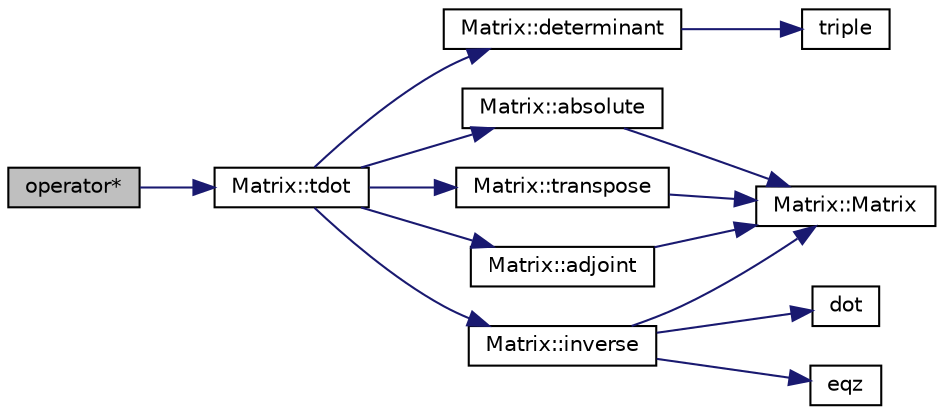digraph "operator*"
{
  edge [fontname="Helvetica",fontsize="10",labelfontname="Helvetica",labelfontsize="10"];
  node [fontname="Helvetica",fontsize="10",shape=record];
  rankdir="LR";
  Node1 [label="operator*",height=0.2,width=0.4,color="black", fillcolor="grey75", style="filled", fontcolor="black"];
  Node1 -> Node2 [color="midnightblue",fontsize="10",style="solid",fontname="Helvetica"];
  Node2 [label="Matrix::tdot",height=0.2,width=0.4,color="black", fillcolor="white", style="filled",URL="$class_matrix.html#aa62b69078f2346d2ba3a6759e12ba577"];
  Node2 -> Node3 [color="midnightblue",fontsize="10",style="solid",fontname="Helvetica"];
  Node3 [label="Matrix::determinant",height=0.2,width=0.4,color="black", fillcolor="white", style="filled",URL="$class_matrix.html#af3777d072522d30482509ef3285d56ab"];
  Node3 -> Node4 [color="midnightblue",fontsize="10",style="solid",fontname="Helvetica"];
  Node4 [label="triple",height=0.2,width=0.4,color="black", fillcolor="white", style="filled",URL="$_vector_8h.html#a6cdf40b8c4bbfd99afc6c645cc07a554"];
  Node2 -> Node5 [color="midnightblue",fontsize="10",style="solid",fontname="Helvetica"];
  Node5 [label="Matrix::absolute",height=0.2,width=0.4,color="black", fillcolor="white", style="filled",URL="$class_matrix.html#a184e79a03b1c09aa3e900f514ebcf900"];
  Node5 -> Node6 [color="midnightblue",fontsize="10",style="solid",fontname="Helvetica"];
  Node6 [label="Matrix::Matrix",height=0.2,width=0.4,color="black", fillcolor="white", style="filled",URL="$class_matrix.html#a2dba13c45127354c9f75ef576f49269b"];
  Node2 -> Node7 [color="midnightblue",fontsize="10",style="solid",fontname="Helvetica"];
  Node7 [label="Matrix::transpose",height=0.2,width=0.4,color="black", fillcolor="white", style="filled",URL="$class_matrix.html#a9da9f5ee8215491cc54ecc59ddeb3f73"];
  Node7 -> Node6 [color="midnightblue",fontsize="10",style="solid",fontname="Helvetica"];
  Node2 -> Node8 [color="midnightblue",fontsize="10",style="solid",fontname="Helvetica"];
  Node8 [label="Matrix::adjoint",height=0.2,width=0.4,color="black", fillcolor="white", style="filled",URL="$class_matrix.html#ac8161afb54bac07f110881875c48e79d"];
  Node8 -> Node6 [color="midnightblue",fontsize="10",style="solid",fontname="Helvetica"];
  Node2 -> Node9 [color="midnightblue",fontsize="10",style="solid",fontname="Helvetica"];
  Node9 [label="Matrix::inverse",height=0.2,width=0.4,color="black", fillcolor="white", style="filled",URL="$class_matrix.html#a6783f936127313b660c4f67e4455ab05"];
  Node9 -> Node10 [color="midnightblue",fontsize="10",style="solid",fontname="Helvetica"];
  Node10 [label="dot",height=0.2,width=0.4,color="black", fillcolor="white", style="filled",URL="$_quaternion_8h.html#af8cf8caa91dd2209c53a956d41cb26ae"];
  Node9 -> Node11 [color="midnightblue",fontsize="10",style="solid",fontname="Helvetica"];
  Node11 [label="eqz",height=0.2,width=0.4,color="black", fillcolor="white", style="filled",URL="$_basic_8h.html#a665ec20bb54e4ac38c9068f7d18893d2"];
  Node9 -> Node6 [color="midnightblue",fontsize="10",style="solid",fontname="Helvetica"];
}
